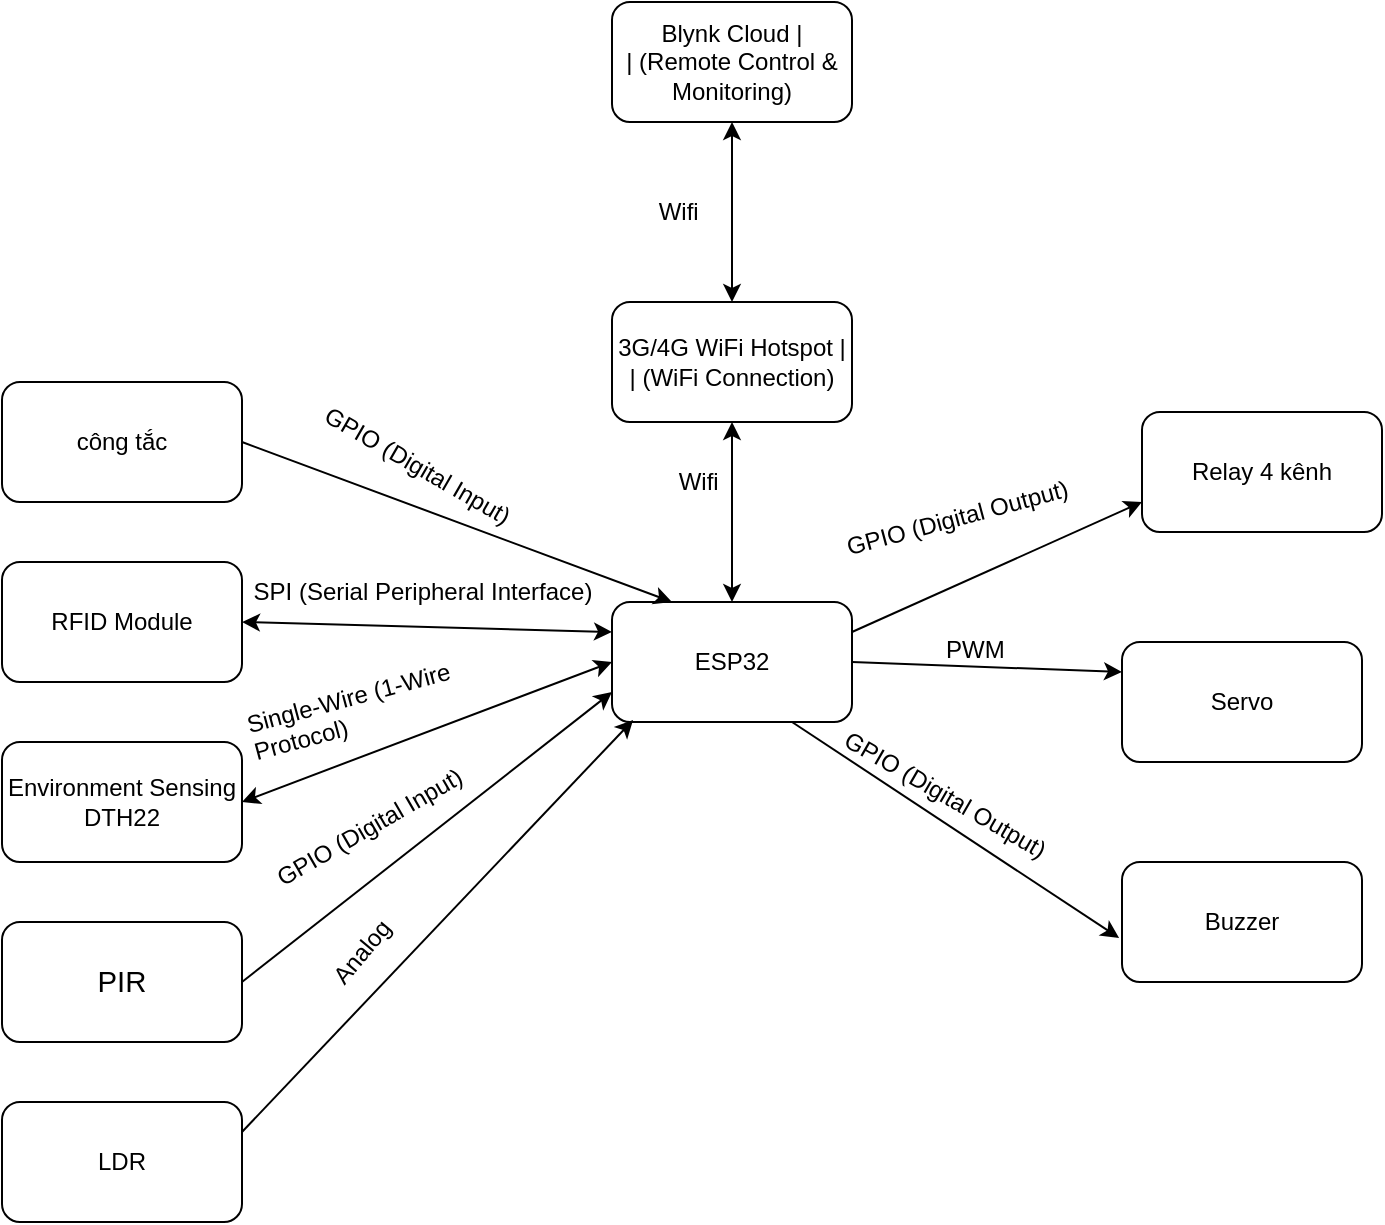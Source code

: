 <mxfile>
    <diagram id="O9zc1JAPMszDNkS3XDc8" name="Page-1">
        <mxGraphModel dx="964" dy="659" grid="1" gridSize="10" guides="1" tooltips="1" connect="1" arrows="1" fold="1" page="1" pageScale="1" pageWidth="850" pageHeight="1100" math="0" shadow="0">
            <root>
                <mxCell id="0"/>
                <mxCell id="1" parent="0"/>
                <mxCell id="45" style="edgeStyle=none;html=1;exitX=0.75;exitY=1;exitDx=0;exitDy=0;entryX=-0.012;entryY=0.633;entryDx=0;entryDy=0;entryPerimeter=0;" parent="1" source="2" target="44" edge="1">
                    <mxGeometry relative="1" as="geometry">
                        <mxPoint x="510" y="570" as="targetPoint"/>
                    </mxGeometry>
                </mxCell>
                <mxCell id="52" style="edgeStyle=none;html=1;exitX=1;exitY=0.5;exitDx=0;exitDy=0;entryX=0;entryY=0.25;entryDx=0;entryDy=0;" parent="1" source="2" target="23" edge="1">
                    <mxGeometry relative="1" as="geometry"/>
                </mxCell>
                <mxCell id="53" style="edgeStyle=none;html=1;exitX=1;exitY=0.25;exitDx=0;exitDy=0;entryX=0;entryY=0.75;entryDx=0;entryDy=0;" parent="1" source="2" target="20" edge="1">
                    <mxGeometry relative="1" as="geometry"/>
                </mxCell>
                <mxCell id="2" value="ESP32" style="rounded=1;whiteSpace=wrap;html=1;" parent="1" vertex="1">
                    <mxGeometry x="305" y="420" width="120" height="60" as="geometry"/>
                </mxCell>
                <mxCell id="3" value="&lt;div&gt;3G/4G WiFi Hotspot        |&lt;br/&gt;|       (WiFi Connection)&lt;/div&gt;" style="rounded=1;whiteSpace=wrap;html=1;" parent="1" vertex="1">
                    <mxGeometry x="305" y="270" width="120" height="60" as="geometry"/>
                </mxCell>
                <mxCell id="4" value="&lt;div&gt;RFID Module&lt;/div&gt;" style="rounded=1;whiteSpace=wrap;html=1;" parent="1" vertex="1">
                    <mxGeometry y="400" width="120" height="60" as="geometry"/>
                </mxCell>
                <mxCell id="5" value="&lt;div&gt;Blynk Cloud               |&lt;br/&gt;|   (Remote Control &amp;amp; Monitoring)&lt;/div&gt;" style="rounded=1;whiteSpace=wrap;html=1;" parent="1" vertex="1">
                    <mxGeometry x="305" y="120" width="120" height="60" as="geometry"/>
                </mxCell>
                <mxCell id="8" value="&lt;div&gt;SPI (Serial Peripheral Interface)&lt;/div&gt;" style="text;html=1;align=center;verticalAlign=middle;resizable=0;points=[];autosize=1;strokeColor=none;fillColor=none;" parent="1" vertex="1">
                    <mxGeometry x="115" y="400" width="190" height="30" as="geometry"/>
                </mxCell>
                <mxCell id="11" value="Wifi&amp;nbsp;" style="text;html=1;align=center;verticalAlign=middle;whiteSpace=wrap;rounded=0;" parent="1" vertex="1">
                    <mxGeometry x="310" y="210" width="60" height="30" as="geometry"/>
                </mxCell>
                <mxCell id="13" value="Wifi&amp;nbsp;" style="text;html=1;align=center;verticalAlign=middle;whiteSpace=wrap;rounded=0;" parent="1" vertex="1">
                    <mxGeometry x="320" y="345" width="60" height="30" as="geometry"/>
                </mxCell>
                <mxCell id="14" value="" style="endArrow=classic;startArrow=classic;html=1;exitX=0.5;exitY=0;exitDx=0;exitDy=0;entryX=0.5;entryY=1;entryDx=0;entryDy=0;" parent="1" source="2" target="3" edge="1">
                    <mxGeometry width="50" height="50" relative="1" as="geometry">
                        <mxPoint x="329" y="370" as="sourcePoint"/>
                        <mxPoint x="329" y="310" as="targetPoint"/>
                    </mxGeometry>
                </mxCell>
                <mxCell id="15" value="&lt;div&gt;Environment Sensing DTH22&lt;/div&gt;" style="rounded=1;whiteSpace=wrap;html=1;" parent="1" vertex="1">
                    <mxGeometry y="490" width="120" height="60" as="geometry"/>
                </mxCell>
                <mxCell id="50" style="edgeStyle=none;html=1;exitX=1;exitY=0.5;exitDx=0;exitDy=0;entryX=0;entryY=0.75;entryDx=0;entryDy=0;" parent="1" source="17" target="2" edge="1">
                    <mxGeometry relative="1" as="geometry"/>
                </mxCell>
                <mxCell id="17" value="&lt;span id=&quot;docs-internal-guid-bf08e1e7-7fff-56b9-9a18-f6ef462b0949&quot;&gt;&lt;span style=&quot;font-size: 11pt; font-family: Arial, sans-serif; color: rgb(0, 0, 0); background-color: transparent; font-variant-numeric: normal; font-variant-east-asian: normal; font-variant-alternates: normal; font-variant-position: normal; font-variant-emoji: normal; vertical-align: baseline; white-space-collapse: preserve;&quot;&gt;PIR&lt;/span&gt;&lt;/span&gt;" style="rounded=1;whiteSpace=wrap;html=1;" parent="1" vertex="1">
                    <mxGeometry y="580" width="120" height="60" as="geometry"/>
                </mxCell>
                <mxCell id="20" value="Relay 4 kênh" style="rounded=1;whiteSpace=wrap;html=1;" parent="1" vertex="1">
                    <mxGeometry x="570" y="325" width="120" height="60" as="geometry"/>
                </mxCell>
                <mxCell id="23" value="Servo" style="rounded=1;whiteSpace=wrap;html=1;" parent="1" vertex="1">
                    <mxGeometry x="560" y="440" width="120" height="60" as="geometry"/>
                </mxCell>
                <mxCell id="46" style="edgeStyle=none;html=1;exitX=1;exitY=0.5;exitDx=0;exitDy=0;entryX=0.25;entryY=0;entryDx=0;entryDy=0;" parent="1" source="25" target="2" edge="1">
                    <mxGeometry relative="1" as="geometry"/>
                </mxCell>
                <mxCell id="25" value="công tắc" style="rounded=1;whiteSpace=wrap;html=1;" parent="1" vertex="1">
                    <mxGeometry y="310" width="120" height="60" as="geometry"/>
                </mxCell>
                <mxCell id="28" value="&lt;div&gt;PWM&lt;/div&gt;" style="text;whiteSpace=wrap;html=1;" parent="1" vertex="1">
                    <mxGeometry x="470" y="430" width="60" height="40" as="geometry"/>
                </mxCell>
                <mxCell id="30" value="&lt;div&gt;GPIO (Digital Input)&lt;/div&gt;" style="text;whiteSpace=wrap;html=1;rotation=30;" parent="1" vertex="1">
                    <mxGeometry x="150" y="340" width="120" height="40" as="geometry"/>
                </mxCell>
                <mxCell id="35" value="&lt;div&gt;GPIO (Digital Output)&lt;/div&gt;" style="text;whiteSpace=wrap;html=1;rotation=-15;" parent="1" vertex="1">
                    <mxGeometry x="420" y="360" width="150" height="40" as="geometry"/>
                </mxCell>
                <mxCell id="36" value="&lt;div&gt;GPIO (Digital Input)&lt;/div&gt;" style="text;whiteSpace=wrap;html=1;rotation=-30;" parent="1" vertex="1">
                    <mxGeometry x="130" y="510" width="140" height="40" as="geometry"/>
                </mxCell>
                <mxCell id="37" value="&lt;div&gt;Single-Wire (1-Wire Protocol)&lt;/div&gt;" style="text;whiteSpace=wrap;html=1;rotation=-15;" parent="1" vertex="1">
                    <mxGeometry x="120" y="450" width="140" height="40" as="geometry"/>
                </mxCell>
                <mxCell id="51" style="edgeStyle=none;html=1;exitX=1;exitY=0.25;exitDx=0;exitDy=0;entryX=0.088;entryY=0.983;entryDx=0;entryDy=0;entryPerimeter=0;" parent="1" source="39" target="2" edge="1">
                    <mxGeometry relative="1" as="geometry"/>
                </mxCell>
                <mxCell id="39" value="&lt;div&gt;LDR&lt;/div&gt;" style="rounded=1;whiteSpace=wrap;html=1;" parent="1" vertex="1">
                    <mxGeometry y="670" width="120" height="60" as="geometry"/>
                </mxCell>
                <mxCell id="42" value="&lt;div&gt;Analog&lt;/div&gt;" style="text;whiteSpace=wrap;html=1;rotation=-50;" parent="1" vertex="1">
                    <mxGeometry x="155" y="570" width="70" height="30" as="geometry"/>
                </mxCell>
                <mxCell id="43" value="" style="endArrow=classic;startArrow=classic;html=1;entryX=0.5;entryY=1;entryDx=0;entryDy=0;exitX=0.5;exitY=0;exitDx=0;exitDy=0;" parent="1" source="3" target="5" edge="1">
                    <mxGeometry width="50" height="50" relative="1" as="geometry">
                        <mxPoint x="400" y="360" as="sourcePoint"/>
                        <mxPoint x="450" y="310" as="targetPoint"/>
                    </mxGeometry>
                </mxCell>
                <mxCell id="44" value="Buzzer" style="rounded=1;whiteSpace=wrap;html=1;" parent="1" vertex="1">
                    <mxGeometry x="560" y="550" width="120" height="60" as="geometry"/>
                </mxCell>
                <mxCell id="54" value="&lt;div&gt;GPIO (Digital Output)&lt;/div&gt;" style="text;whiteSpace=wrap;html=1;rotation=30;" parent="1" vertex="1">
                    <mxGeometry x="410" y="510.0" width="150" height="30" as="geometry"/>
                </mxCell>
                <mxCell id="56" value="" style="endArrow=classic;startArrow=classic;html=1;exitX=0;exitY=0.25;exitDx=0;exitDy=0;entryX=1;entryY=0.5;entryDx=0;entryDy=0;" edge="1" parent="1" source="2" target="4">
                    <mxGeometry width="50" height="50" relative="1" as="geometry">
                        <mxPoint x="400" y="360" as="sourcePoint"/>
                        <mxPoint x="450" y="310" as="targetPoint"/>
                    </mxGeometry>
                </mxCell>
                <mxCell id="57" value="" style="endArrow=classic;startArrow=classic;html=1;exitX=1;exitY=0.5;exitDx=0;exitDy=0;entryX=0;entryY=0.5;entryDx=0;entryDy=0;" edge="1" parent="1" source="15" target="2">
                    <mxGeometry width="50" height="50" relative="1" as="geometry">
                        <mxPoint x="400" y="360" as="sourcePoint"/>
                        <mxPoint x="450" y="310" as="targetPoint"/>
                    </mxGeometry>
                </mxCell>
            </root>
        </mxGraphModel>
    </diagram>
</mxfile>